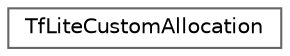 digraph "Graphical Class Hierarchy"
{
 // LATEX_PDF_SIZE
  bgcolor="transparent";
  edge [fontname=Helvetica,fontsize=10,labelfontname=Helvetica,labelfontsize=10];
  node [fontname=Helvetica,fontsize=10,shape=box,height=0.2,width=0.4];
  rankdir="LR";
  Node0 [id="Node000000",label="TfLiteCustomAllocation",height=0.2,width=0.4,color="grey40", fillcolor="white", style="filled",URL="$struct_tf_lite_custom_allocation.html",tooltip=" "];
}
